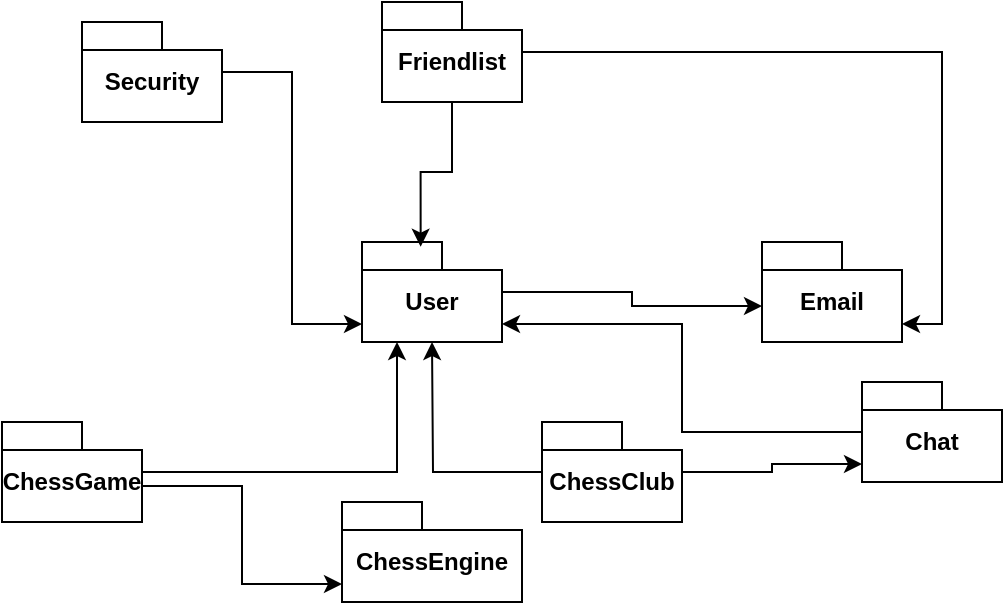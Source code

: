 <mxfile version="22.0.3" type="device">
  <diagram name="Seite-1" id="4-xXIxWBs7Ou4U-laK9i">
    <mxGraphModel dx="1418" dy="820" grid="1" gridSize="10" guides="1" tooltips="1" connect="1" arrows="1" fold="1" page="1" pageScale="1" pageWidth="827" pageHeight="1169" math="0" shadow="0">
      <root>
        <mxCell id="0" />
        <mxCell id="1" parent="0" />
        <mxCell id="pc8pxPI1nfyyoVxGqaHB-1" value="Email" style="shape=folder;fontStyle=1;spacingTop=10;tabWidth=40;tabHeight=14;tabPosition=left;html=1;whiteSpace=wrap;strokeColor=#000000;" parent="1" vertex="1">
          <mxGeometry x="450" y="200" width="70" height="50" as="geometry" />
        </mxCell>
        <mxCell id="pc8pxPI1nfyyoVxGqaHB-2" value="Security" style="shape=folder;fontStyle=1;spacingTop=10;tabWidth=40;tabHeight=14;tabPosition=left;html=1;whiteSpace=wrap;strokeColor=#000000;" parent="1" vertex="1">
          <mxGeometry x="110" y="90" width="70" height="50" as="geometry" />
        </mxCell>
        <mxCell id="pc8pxPI1nfyyoVxGqaHB-3" value="Friendlist" style="shape=folder;fontStyle=1;spacingTop=10;tabWidth=40;tabHeight=14;tabPosition=left;html=1;whiteSpace=wrap;strokeColor=#000000;" parent="1" vertex="1">
          <mxGeometry x="260" y="80" width="70" height="50" as="geometry" />
        </mxCell>
        <mxCell id="pc8pxPI1nfyyoVxGqaHB-4" value="Chat" style="shape=folder;fontStyle=1;spacingTop=10;tabWidth=40;tabHeight=14;tabPosition=left;html=1;whiteSpace=wrap;strokeColor=#000000;" parent="1" vertex="1">
          <mxGeometry x="500" y="270" width="70" height="50" as="geometry" />
        </mxCell>
        <mxCell id="pc8pxPI1nfyyoVxGqaHB-5" value="ChessGame" style="shape=folder;fontStyle=1;spacingTop=10;tabWidth=40;tabHeight=14;tabPosition=left;html=1;whiteSpace=wrap;strokeColor=#000000;" parent="1" vertex="1">
          <mxGeometry x="70" y="290" width="70" height="50" as="geometry" />
        </mxCell>
        <mxCell id="pc8pxPI1nfyyoVxGqaHB-8" value="User" style="shape=folder;fontStyle=1;spacingTop=10;tabWidth=40;tabHeight=14;tabPosition=left;html=1;whiteSpace=wrap;strokeColor=#000000;" parent="1" vertex="1">
          <mxGeometry x="250" y="200" width="70" height="50" as="geometry" />
        </mxCell>
        <mxCell id="pc8pxPI1nfyyoVxGqaHB-9" value="ChessEngine" style="shape=folder;fontStyle=1;spacingTop=10;tabWidth=40;tabHeight=14;tabPosition=left;html=1;whiteSpace=wrap;strokeColor=#000000;" parent="1" vertex="1">
          <mxGeometry x="240" y="330" width="90" height="50" as="geometry" />
        </mxCell>
        <mxCell id="pc8pxPI1nfyyoVxGqaHB-10" value="ChessClub" style="shape=folder;fontStyle=1;spacingTop=10;tabWidth=40;tabHeight=14;tabPosition=left;html=1;whiteSpace=wrap;strokeColor=#000000;" parent="1" vertex="1">
          <mxGeometry x="340" y="290" width="70" height="50" as="geometry" />
        </mxCell>
        <mxCell id="pc8pxPI1nfyyoVxGqaHB-14" style="edgeStyle=orthogonalEdgeStyle;rounded=0;orthogonalLoop=1;jettySize=auto;html=1;entryX=0;entryY=0;entryDx=0;entryDy=32;entryPerimeter=0;strokeColor=#000000;" parent="1" source="pc8pxPI1nfyyoVxGqaHB-8" target="pc8pxPI1nfyyoVxGqaHB-1" edge="1">
          <mxGeometry relative="1" as="geometry" />
        </mxCell>
        <mxCell id="pc8pxPI1nfyyoVxGqaHB-16" style="edgeStyle=orthogonalEdgeStyle;rounded=0;orthogonalLoop=1;jettySize=auto;html=1;entryX=0.419;entryY=0.047;entryDx=0;entryDy=0;entryPerimeter=0;strokeColor=#000000;" parent="1" source="pc8pxPI1nfyyoVxGqaHB-3" target="pc8pxPI1nfyyoVxGqaHB-8" edge="1">
          <mxGeometry relative="1" as="geometry" />
        </mxCell>
        <mxCell id="pc8pxPI1nfyyoVxGqaHB-17" style="edgeStyle=orthogonalEdgeStyle;rounded=0;orthogonalLoop=1;jettySize=auto;html=1;entryX=0;entryY=0;entryDx=70;entryDy=41;entryPerimeter=0;strokeColor=#000000;" parent="1" source="pc8pxPI1nfyyoVxGqaHB-4" target="pc8pxPI1nfyyoVxGqaHB-8" edge="1">
          <mxGeometry relative="1" as="geometry" />
        </mxCell>
        <mxCell id="pc8pxPI1nfyyoVxGqaHB-19" style="edgeStyle=orthogonalEdgeStyle;rounded=0;orthogonalLoop=1;jettySize=auto;html=1;exitX=0;exitY=0;exitDx=70;exitDy=32;exitPerimeter=0;entryX=0;entryY=0;entryDx=0;entryDy=41;entryPerimeter=0;strokeColor=#000000;" parent="1" source="pc8pxPI1nfyyoVxGqaHB-5" target="pc8pxPI1nfyyoVxGqaHB-9" edge="1">
          <mxGeometry relative="1" as="geometry" />
        </mxCell>
        <mxCell id="pc8pxPI1nfyyoVxGqaHB-23" style="edgeStyle=orthogonalEdgeStyle;rounded=0;orthogonalLoop=1;jettySize=auto;html=1;strokeColor=#000000;" parent="1" source="pc8pxPI1nfyyoVxGqaHB-10" edge="1">
          <mxGeometry relative="1" as="geometry">
            <mxPoint x="285" y="250" as="targetPoint" />
          </mxGeometry>
        </mxCell>
        <mxCell id="7Knv3ozyYUEDnAn-VP_F-2" style="edgeStyle=orthogonalEdgeStyle;rounded=0;orthogonalLoop=1;jettySize=auto;html=1;entryX=0.25;entryY=1;entryDx=0;entryDy=0;entryPerimeter=0;strokeColor=#000000;" parent="1" source="pc8pxPI1nfyyoVxGqaHB-5" target="pc8pxPI1nfyyoVxGqaHB-8" edge="1">
          <mxGeometry relative="1" as="geometry" />
        </mxCell>
        <mxCell id="7Knv3ozyYUEDnAn-VP_F-3" style="edgeStyle=orthogonalEdgeStyle;rounded=0;orthogonalLoop=1;jettySize=auto;html=1;entryX=0;entryY=0;entryDx=70;entryDy=41;entryPerimeter=0;strokeColor=#000000;" parent="1" source="pc8pxPI1nfyyoVxGqaHB-3" target="pc8pxPI1nfyyoVxGqaHB-1" edge="1">
          <mxGeometry relative="1" as="geometry" />
        </mxCell>
        <mxCell id="7Knv3ozyYUEDnAn-VP_F-4" style="edgeStyle=orthogonalEdgeStyle;rounded=0;orthogonalLoop=1;jettySize=auto;html=1;entryX=0;entryY=0;entryDx=0;entryDy=41;entryPerimeter=0;strokeColor=#000000;" parent="1" source="pc8pxPI1nfyyoVxGqaHB-2" target="pc8pxPI1nfyyoVxGqaHB-8" edge="1">
          <mxGeometry relative="1" as="geometry" />
        </mxCell>
        <mxCell id="ns7cp1P2rwb48u8t_riH-2" style="edgeStyle=orthogonalEdgeStyle;rounded=0;orthogonalLoop=1;jettySize=auto;html=1;entryX=0;entryY=0;entryDx=0;entryDy=41;entryPerimeter=0;strokeColor=#000000;" parent="1" source="pc8pxPI1nfyyoVxGqaHB-10" target="pc8pxPI1nfyyoVxGqaHB-4" edge="1">
          <mxGeometry relative="1" as="geometry" />
        </mxCell>
      </root>
    </mxGraphModel>
  </diagram>
</mxfile>
